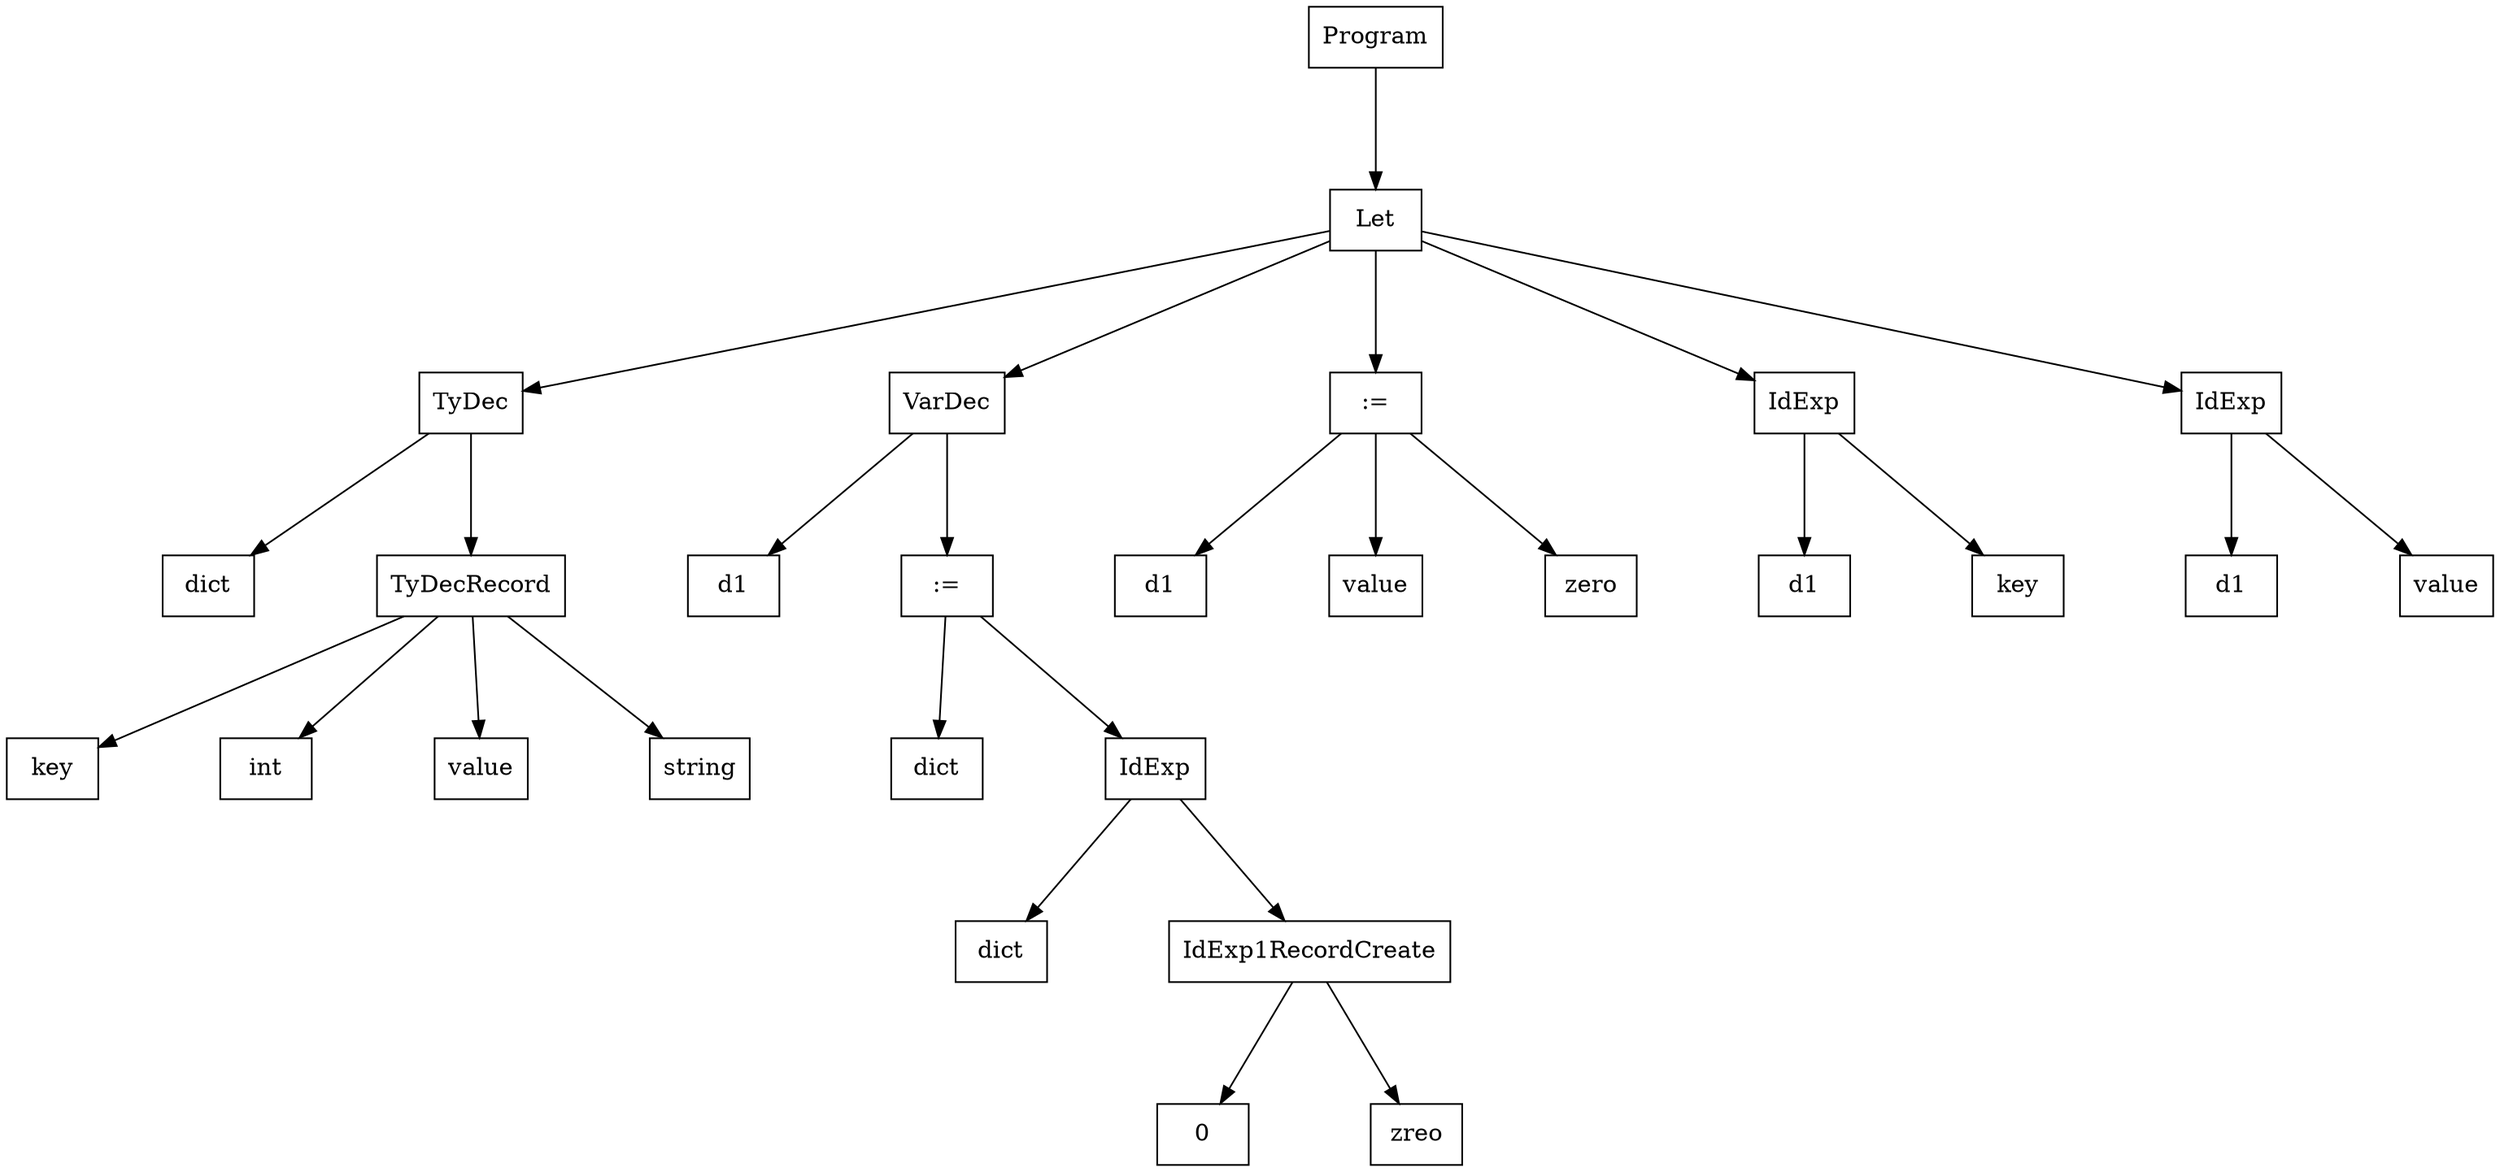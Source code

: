 digraph "ast"{

	nodesep=1;
	ranksep=1;

	N1 [label="Let", shape="box"];
	N2 [label="TyDec", shape="box"];
	N3 [label="dict", shape="box"];
	N4 [label="TyDecRecord", shape="box"];
	N5 [label="key", shape="box"];
	N6 [label="int", shape="box"];
	N7 [label="value", shape="box"];
	N8 [label="string", shape="box"];
	N9 [label="VarDec", shape="box"];
	N10 [label="d1", shape="box"];
	N11 [label=":=", shape="box"];
	N12 [label="dict", shape="box"];
	N13 [label="IdExp", shape="box"];
	N14 [label="dict", shape="box"];
	N15 [label="IdExp1RecordCreate", shape="box"];
	N16 [label="0", shape="box"];
	N17 [label="zreo", shape="box"];
	N18 [label=":=", shape="box"];
	N19 [label="d1", shape="box"];
	N20 [label="value", shape="box"];
	N21 [label="zero", shape="box"];
	N22 [label="IdExp", shape="box"];
	N23 [label="d1", shape="box"];
	N24 [label="key", shape="box"];
	N25 [label="IdExp", shape="box"];
	N26 [label="d1", shape="box"];
	N27 [label="value", shape="box"];
	N0 [label="Program", shape="box"];

	N4 -> N5; 
	N4 -> N6; 
	N4 -> N7; 
	N4 -> N8; 
	N2 -> N3; 
	N2 -> N4; 
	N1 -> N2; 
	N13 -> N14; 
	N15 -> N16; 
	N15 -> N17; 
	N13 -> N15; 
	N11 -> N12; 
	N11 -> N13; 
	N9 -> N10; 
	N9 -> N11; 
	N1 -> N9; 
	N18 -> N19; 
	N18 -> N20; 
	N18 -> N21; 
	N1 -> N18; 
	N22 -> N23; 
	N22 -> N24; 
	N1 -> N22; 
	N25 -> N26; 
	N25 -> N27; 
	N1 -> N25; 
	N0 -> N1; 
}